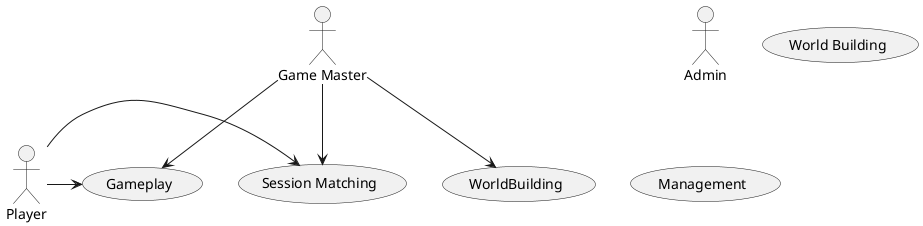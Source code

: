 @startuml
'https://plantuml.com/use-case-diagram

:Admin:
:GameMaster: as "Game Master"
:Player:

(SessionMatching) as "Session Matching"
(Worldbuilding) as "World Building"
(Gameplay)
(Management)

GameMaster --> (SessionMatching)
GameMaster --> (WorldBuilding)
GameMaster --> (Gameplay)

Player -> (SessionMatching)
Player  -> (Gameplay)


@enduml
